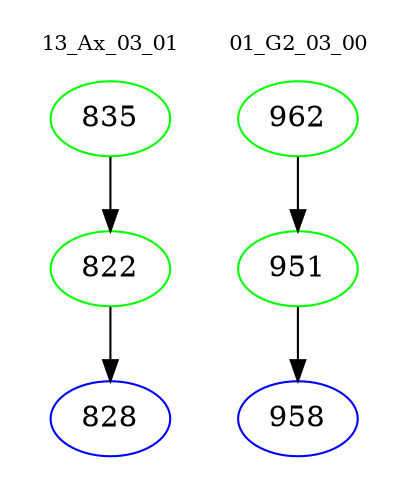 digraph{
subgraph cluster_0 {
color = white
label = "13_Ax_03_01";
fontsize=10;
T0_835 [label="835", color="green"]
T0_835 -> T0_822 [color="black"]
T0_822 [label="822", color="green"]
T0_822 -> T0_828 [color="black"]
T0_828 [label="828", color="blue"]
}
subgraph cluster_1 {
color = white
label = "01_G2_03_00";
fontsize=10;
T1_962 [label="962", color="green"]
T1_962 -> T1_951 [color="black"]
T1_951 [label="951", color="green"]
T1_951 -> T1_958 [color="black"]
T1_958 [label="958", color="blue"]
}
}
